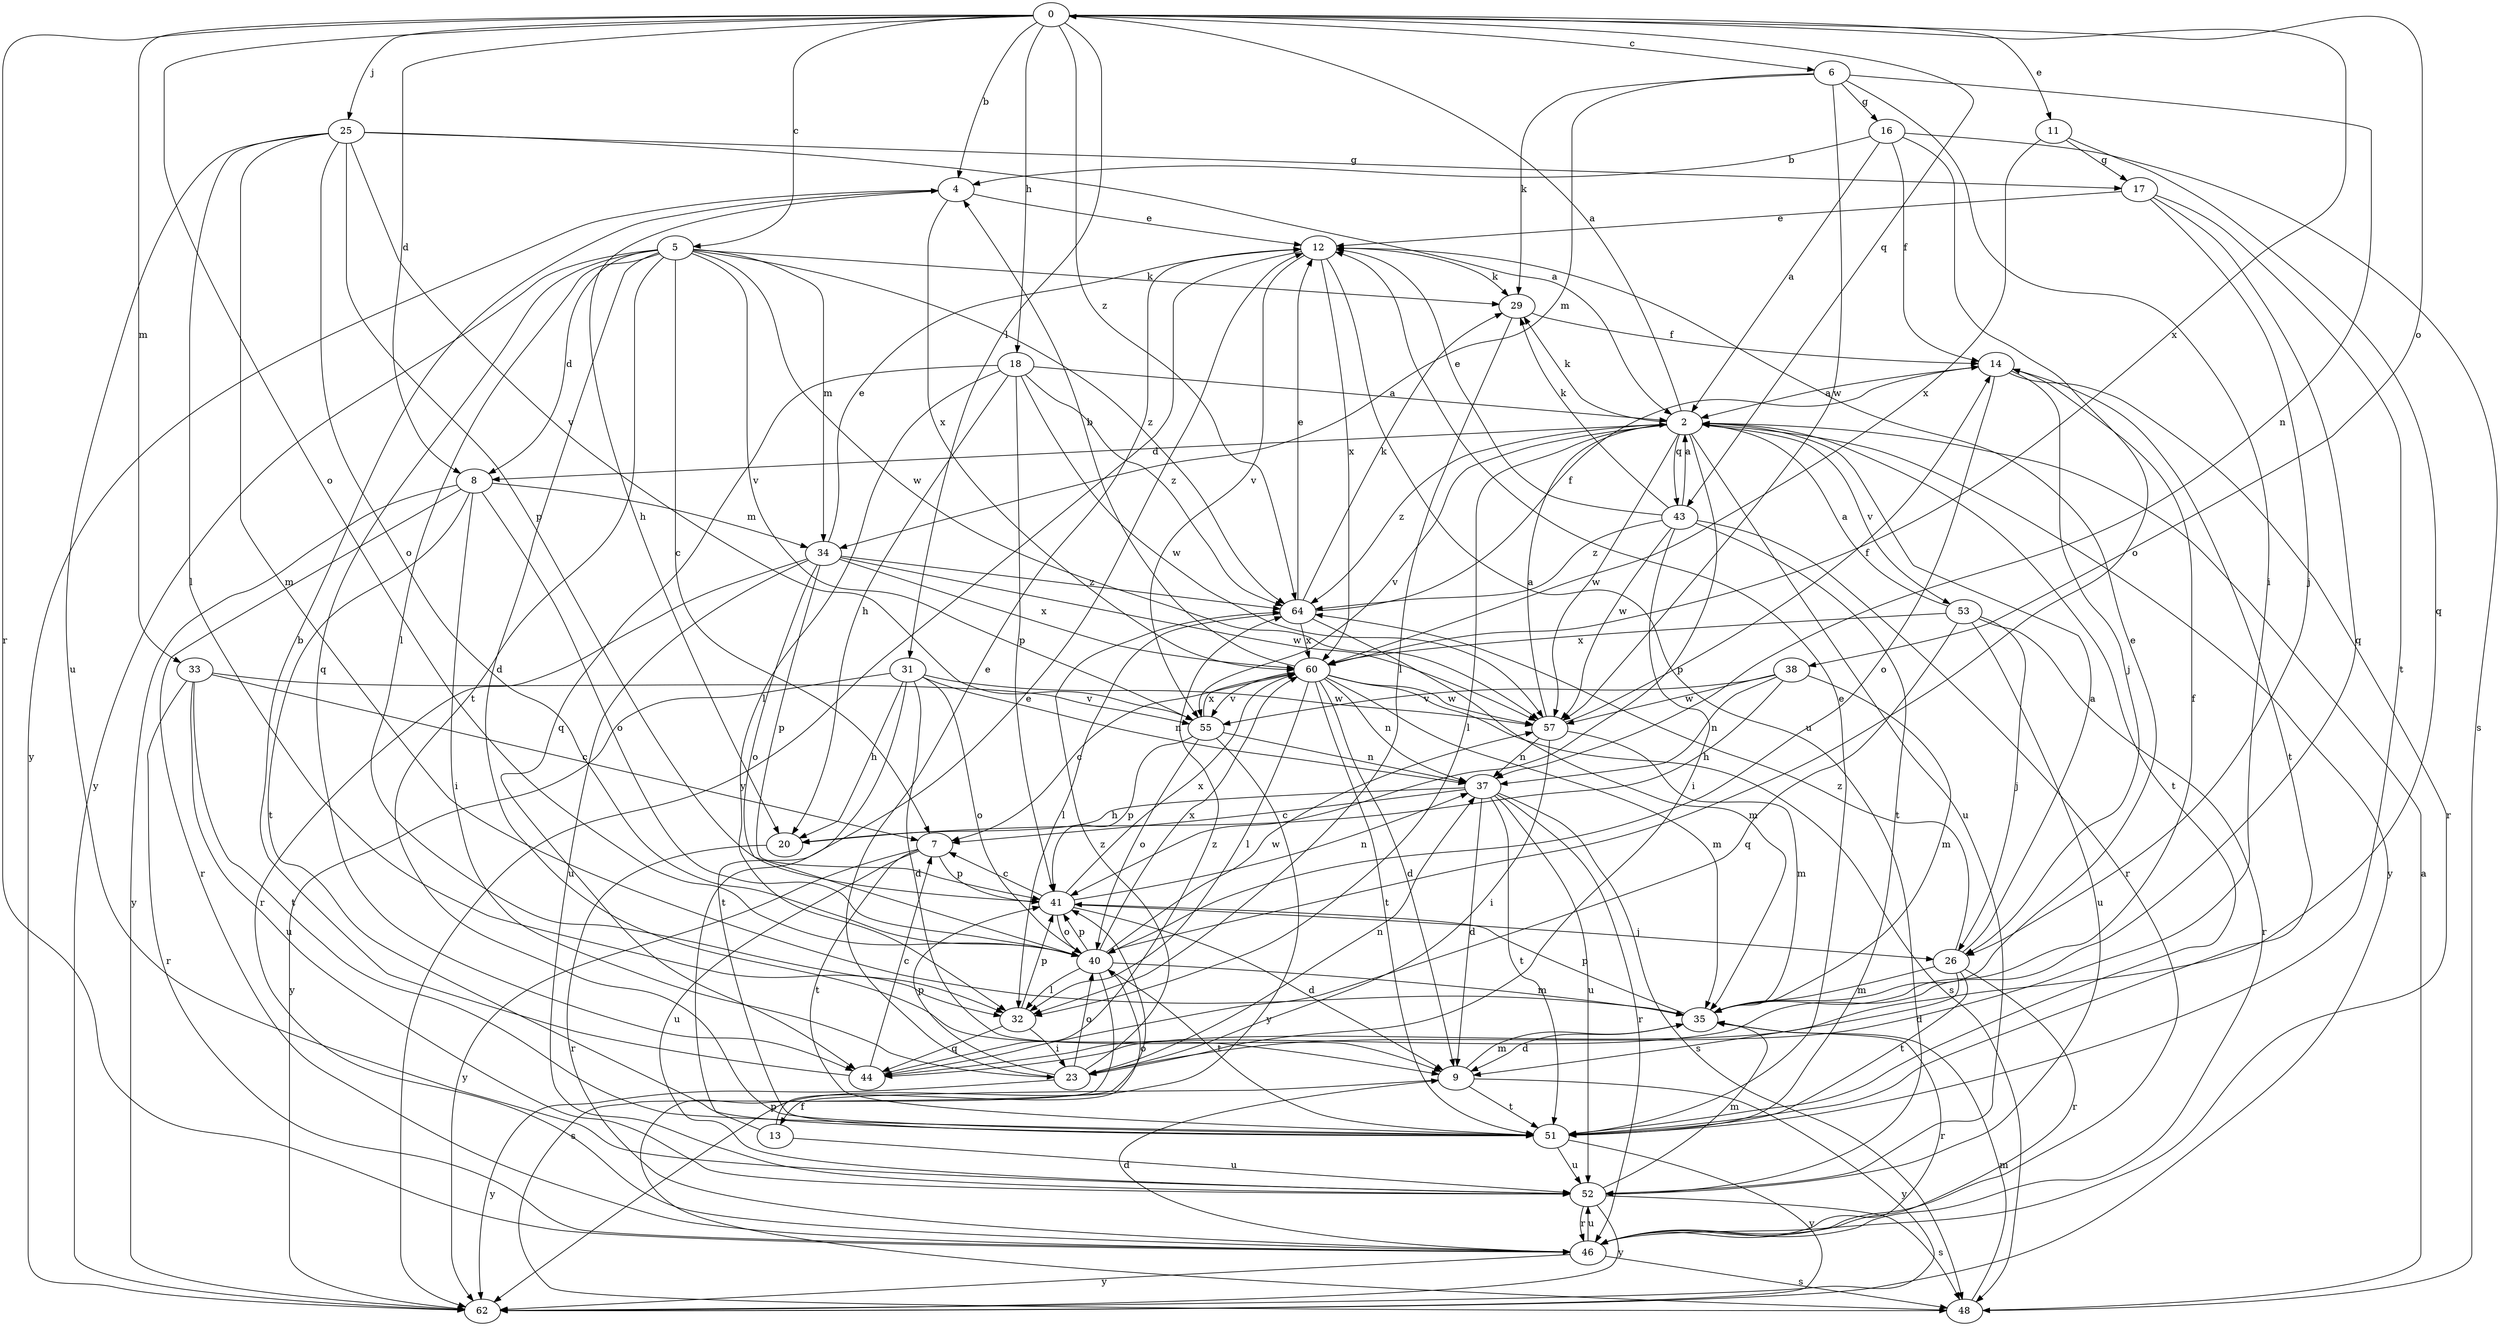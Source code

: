 strict digraph  {
0;
2;
4;
5;
6;
7;
8;
9;
11;
12;
13;
14;
16;
17;
18;
20;
23;
25;
26;
29;
31;
32;
33;
34;
35;
37;
38;
40;
41;
43;
44;
46;
48;
51;
52;
53;
55;
57;
60;
62;
64;
0 -> 4  [label=b];
0 -> 5  [label=c];
0 -> 6  [label=c];
0 -> 8  [label=d];
0 -> 11  [label=e];
0 -> 18  [label=h];
0 -> 25  [label=j];
0 -> 31  [label=l];
0 -> 33  [label=m];
0 -> 38  [label=o];
0 -> 40  [label=o];
0 -> 43  [label=q];
0 -> 46  [label=r];
0 -> 60  [label=x];
0 -> 64  [label=z];
2 -> 0  [label=a];
2 -> 8  [label=d];
2 -> 29  [label=k];
2 -> 32  [label=l];
2 -> 41  [label=p];
2 -> 43  [label=q];
2 -> 51  [label=t];
2 -> 52  [label=u];
2 -> 53  [label=v];
2 -> 55  [label=v];
2 -> 57  [label=w];
2 -> 62  [label=y];
2 -> 64  [label=z];
4 -> 12  [label=e];
4 -> 20  [label=h];
4 -> 60  [label=x];
4 -> 62  [label=y];
5 -> 7  [label=c];
5 -> 8  [label=d];
5 -> 9  [label=d];
5 -> 29  [label=k];
5 -> 32  [label=l];
5 -> 34  [label=m];
5 -> 44  [label=q];
5 -> 51  [label=t];
5 -> 55  [label=v];
5 -> 57  [label=w];
5 -> 62  [label=y];
5 -> 64  [label=z];
6 -> 16  [label=g];
6 -> 23  [label=i];
6 -> 29  [label=k];
6 -> 34  [label=m];
6 -> 37  [label=n];
6 -> 57  [label=w];
7 -> 41  [label=p];
7 -> 51  [label=t];
7 -> 52  [label=u];
7 -> 62  [label=y];
8 -> 23  [label=i];
8 -> 34  [label=m];
8 -> 40  [label=o];
8 -> 46  [label=r];
8 -> 51  [label=t];
8 -> 62  [label=y];
9 -> 13  [label=f];
9 -> 35  [label=m];
9 -> 51  [label=t];
9 -> 62  [label=y];
11 -> 17  [label=g];
11 -> 44  [label=q];
11 -> 60  [label=x];
12 -> 29  [label=k];
12 -> 52  [label=u];
12 -> 55  [label=v];
12 -> 60  [label=x];
12 -> 62  [label=y];
13 -> 12  [label=e];
13 -> 40  [label=o];
13 -> 52  [label=u];
14 -> 2  [label=a];
14 -> 26  [label=j];
14 -> 40  [label=o];
14 -> 46  [label=r];
14 -> 51  [label=t];
16 -> 2  [label=a];
16 -> 4  [label=b];
16 -> 14  [label=f];
16 -> 40  [label=o];
16 -> 48  [label=s];
17 -> 12  [label=e];
17 -> 26  [label=j];
17 -> 44  [label=q];
17 -> 51  [label=t];
18 -> 2  [label=a];
18 -> 20  [label=h];
18 -> 32  [label=l];
18 -> 41  [label=p];
18 -> 44  [label=q];
18 -> 57  [label=w];
18 -> 64  [label=z];
20 -> 46  [label=r];
23 -> 12  [label=e];
23 -> 37  [label=n];
23 -> 40  [label=o];
23 -> 41  [label=p];
23 -> 62  [label=y];
23 -> 64  [label=z];
25 -> 2  [label=a];
25 -> 17  [label=g];
25 -> 32  [label=l];
25 -> 35  [label=m];
25 -> 40  [label=o];
25 -> 41  [label=p];
25 -> 52  [label=u];
25 -> 55  [label=v];
26 -> 2  [label=a];
26 -> 9  [label=d];
26 -> 35  [label=m];
26 -> 46  [label=r];
26 -> 51  [label=t];
26 -> 64  [label=z];
29 -> 14  [label=f];
29 -> 32  [label=l];
31 -> 9  [label=d];
31 -> 20  [label=h];
31 -> 37  [label=n];
31 -> 40  [label=o];
31 -> 51  [label=t];
31 -> 57  [label=w];
31 -> 62  [label=y];
32 -> 23  [label=i];
32 -> 41  [label=p];
32 -> 44  [label=q];
33 -> 7  [label=c];
33 -> 46  [label=r];
33 -> 51  [label=t];
33 -> 52  [label=u];
33 -> 55  [label=v];
34 -> 12  [label=e];
34 -> 40  [label=o];
34 -> 41  [label=p];
34 -> 46  [label=r];
34 -> 52  [label=u];
34 -> 57  [label=w];
34 -> 60  [label=x];
34 -> 64  [label=z];
35 -> 9  [label=d];
35 -> 12  [label=e];
35 -> 14  [label=f];
35 -> 41  [label=p];
35 -> 46  [label=r];
37 -> 7  [label=c];
37 -> 9  [label=d];
37 -> 20  [label=h];
37 -> 46  [label=r];
37 -> 48  [label=s];
37 -> 51  [label=t];
37 -> 52  [label=u];
38 -> 20  [label=h];
38 -> 35  [label=m];
38 -> 37  [label=n];
38 -> 55  [label=v];
38 -> 57  [label=w];
40 -> 32  [label=l];
40 -> 35  [label=m];
40 -> 41  [label=p];
40 -> 48  [label=s];
40 -> 51  [label=t];
40 -> 57  [label=w];
40 -> 60  [label=x];
41 -> 7  [label=c];
41 -> 9  [label=d];
41 -> 26  [label=j];
41 -> 37  [label=n];
41 -> 40  [label=o];
41 -> 60  [label=x];
43 -> 2  [label=a];
43 -> 12  [label=e];
43 -> 23  [label=i];
43 -> 29  [label=k];
43 -> 46  [label=r];
43 -> 51  [label=t];
43 -> 57  [label=w];
43 -> 64  [label=z];
44 -> 4  [label=b];
44 -> 7  [label=c];
44 -> 64  [label=z];
46 -> 9  [label=d];
46 -> 48  [label=s];
46 -> 52  [label=u];
46 -> 62  [label=y];
48 -> 2  [label=a];
48 -> 35  [label=m];
48 -> 41  [label=p];
51 -> 12  [label=e];
51 -> 52  [label=u];
51 -> 62  [label=y];
52 -> 35  [label=m];
52 -> 46  [label=r];
52 -> 48  [label=s];
52 -> 62  [label=y];
53 -> 2  [label=a];
53 -> 26  [label=j];
53 -> 44  [label=q];
53 -> 46  [label=r];
53 -> 52  [label=u];
53 -> 60  [label=x];
55 -> 37  [label=n];
55 -> 40  [label=o];
55 -> 41  [label=p];
55 -> 60  [label=x];
55 -> 62  [label=y];
57 -> 2  [label=a];
57 -> 14  [label=f];
57 -> 23  [label=i];
57 -> 35  [label=m];
57 -> 37  [label=n];
60 -> 4  [label=b];
60 -> 7  [label=c];
60 -> 9  [label=d];
60 -> 32  [label=l];
60 -> 35  [label=m];
60 -> 37  [label=n];
60 -> 48  [label=s];
60 -> 51  [label=t];
60 -> 55  [label=v];
60 -> 57  [label=w];
64 -> 12  [label=e];
64 -> 14  [label=f];
64 -> 29  [label=k];
64 -> 32  [label=l];
64 -> 35  [label=m];
64 -> 60  [label=x];
}
